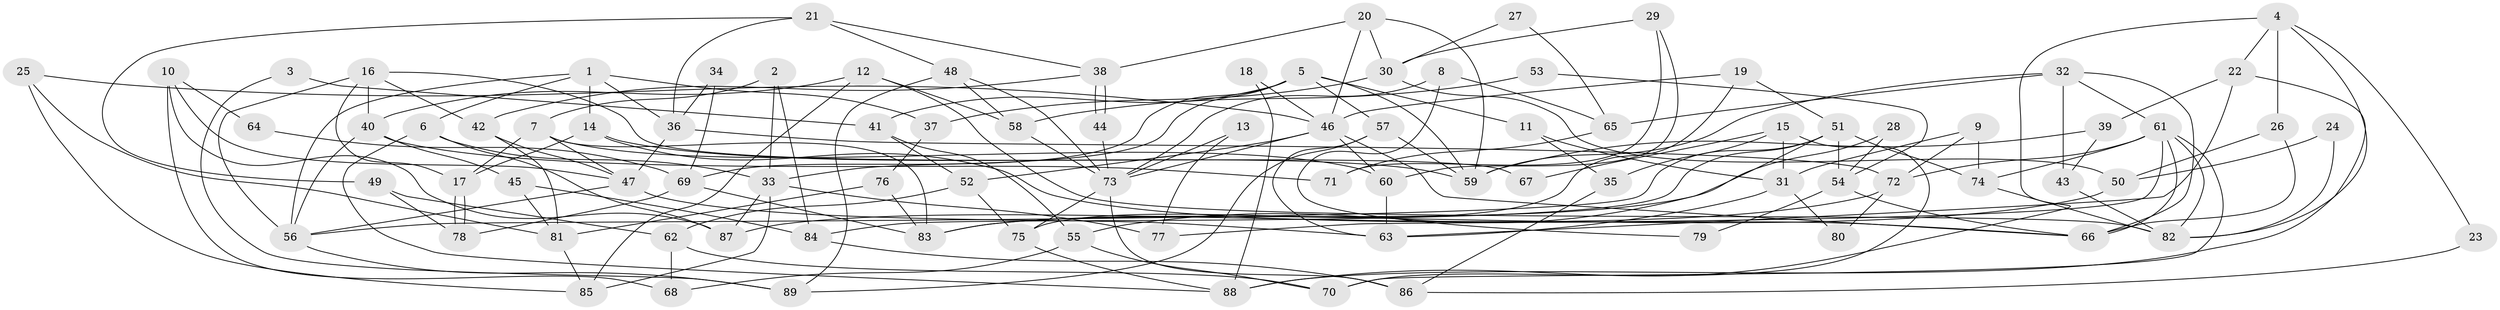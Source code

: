 // Generated by graph-tools (version 1.1) at 2025/02/03/09/25 03:02:14]
// undirected, 89 vertices, 178 edges
graph export_dot {
graph [start="1"]
  node [color=gray90,style=filled];
  1;
  2;
  3;
  4;
  5;
  6;
  7;
  8;
  9;
  10;
  11;
  12;
  13;
  14;
  15;
  16;
  17;
  18;
  19;
  20;
  21;
  22;
  23;
  24;
  25;
  26;
  27;
  28;
  29;
  30;
  31;
  32;
  33;
  34;
  35;
  36;
  37;
  38;
  39;
  40;
  41;
  42;
  43;
  44;
  45;
  46;
  47;
  48;
  49;
  50;
  51;
  52;
  53;
  54;
  55;
  56;
  57;
  58;
  59;
  60;
  61;
  62;
  63;
  64;
  65;
  66;
  67;
  68;
  69;
  70;
  71;
  72;
  73;
  74;
  75;
  76;
  77;
  78;
  79;
  80;
  81;
  82;
  83;
  84;
  85;
  86;
  87;
  88;
  89;
  1 -- 14;
  1 -- 56;
  1 -- 6;
  1 -- 36;
  1 -- 37;
  2 -- 33;
  2 -- 84;
  2 -- 7;
  3 -- 41;
  3 -- 89;
  4 -- 22;
  4 -- 88;
  4 -- 23;
  4 -- 26;
  4 -- 82;
  5 -- 59;
  5 -- 57;
  5 -- 11;
  5 -- 33;
  5 -- 41;
  5 -- 69;
  6 -- 87;
  6 -- 33;
  6 -- 88;
  7 -- 17;
  7 -- 47;
  7 -- 60;
  7 -- 83;
  8 -- 73;
  8 -- 65;
  8 -- 79;
  9 -- 72;
  9 -- 74;
  9 -- 31;
  10 -- 47;
  10 -- 87;
  10 -- 64;
  10 -- 68;
  11 -- 31;
  11 -- 35;
  12 -- 82;
  12 -- 85;
  12 -- 40;
  12 -- 58;
  13 -- 77;
  13 -- 73;
  14 -- 66;
  14 -- 59;
  14 -- 17;
  15 -- 35;
  15 -- 70;
  15 -- 31;
  15 -- 67;
  16 -- 56;
  16 -- 17;
  16 -- 40;
  16 -- 42;
  16 -- 67;
  17 -- 78;
  17 -- 78;
  18 -- 88;
  18 -- 46;
  19 -- 51;
  19 -- 46;
  19 -- 75;
  20 -- 38;
  20 -- 46;
  20 -- 30;
  20 -- 59;
  21 -- 36;
  21 -- 38;
  21 -- 48;
  21 -- 49;
  22 -- 88;
  22 -- 63;
  22 -- 39;
  23 -- 86;
  24 -- 50;
  24 -- 82;
  25 -- 46;
  25 -- 81;
  25 -- 85;
  26 -- 66;
  26 -- 50;
  27 -- 65;
  27 -- 30;
  28 -- 83;
  28 -- 54;
  29 -- 60;
  29 -- 30;
  29 -- 71;
  30 -- 50;
  30 -- 37;
  31 -- 63;
  31 -- 80;
  32 -- 66;
  32 -- 43;
  32 -- 59;
  32 -- 61;
  32 -- 65;
  33 -- 77;
  33 -- 85;
  33 -- 87;
  34 -- 36;
  34 -- 69;
  35 -- 86;
  36 -- 47;
  36 -- 72;
  37 -- 76;
  38 -- 42;
  38 -- 44;
  38 -- 44;
  39 -- 59;
  39 -- 43;
  40 -- 45;
  40 -- 56;
  40 -- 71;
  41 -- 55;
  41 -- 52;
  42 -- 47;
  42 -- 81;
  43 -- 82;
  44 -- 73;
  45 -- 81;
  45 -- 84;
  46 -- 60;
  46 -- 73;
  46 -- 52;
  46 -- 66;
  47 -- 63;
  47 -- 56;
  48 -- 73;
  48 -- 58;
  48 -- 89;
  49 -- 78;
  49 -- 62;
  50 -- 83;
  51 -- 55;
  51 -- 56;
  51 -- 54;
  51 -- 74;
  51 -- 84;
  52 -- 62;
  52 -- 75;
  53 -- 54;
  53 -- 58;
  54 -- 66;
  54 -- 79;
  55 -- 70;
  55 -- 68;
  56 -- 89;
  57 -- 59;
  57 -- 89;
  57 -- 63;
  58 -- 73;
  60 -- 63;
  61 -- 82;
  61 -- 66;
  61 -- 70;
  61 -- 72;
  61 -- 74;
  61 -- 77;
  62 -- 68;
  62 -- 70;
  64 -- 69;
  65 -- 71;
  69 -- 83;
  69 -- 78;
  72 -- 80;
  72 -- 87;
  73 -- 75;
  73 -- 86;
  74 -- 82;
  75 -- 88;
  76 -- 81;
  76 -- 83;
  81 -- 85;
  84 -- 86;
}
